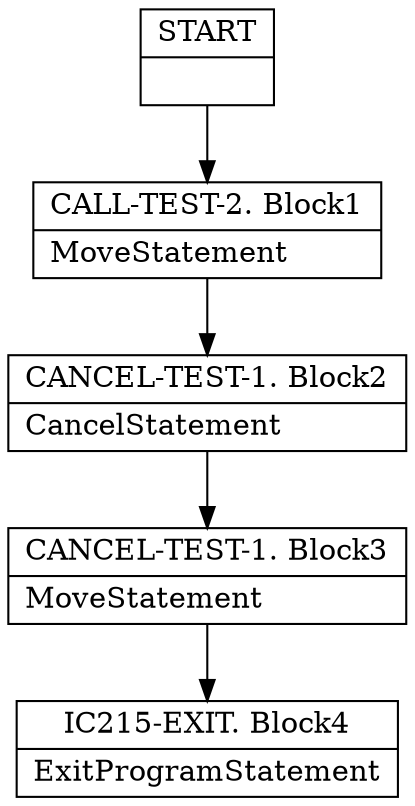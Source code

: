 digraph Cfg {
node [
shape = "record"
]

edge [
arrowtail = "empty"
]
Block0 [
label = "{START|}"
]
Block1 [
label = "{CALL-TEST-2. Block1|MoveStatement\l}"
]
Block2 [
label = "{CANCEL-TEST-1. Block2|CancelStatement\l}"
]
Block3 [
label = "{CANCEL-TEST-1. Block3|MoveStatement\l}"
]
Block4 [
label = "{IC215-EXIT. Block4|ExitProgramStatement\l}"
]
Block0 -> Block1
Block1 -> Block2
Block2 -> Block3
Block3 -> Block4

}
